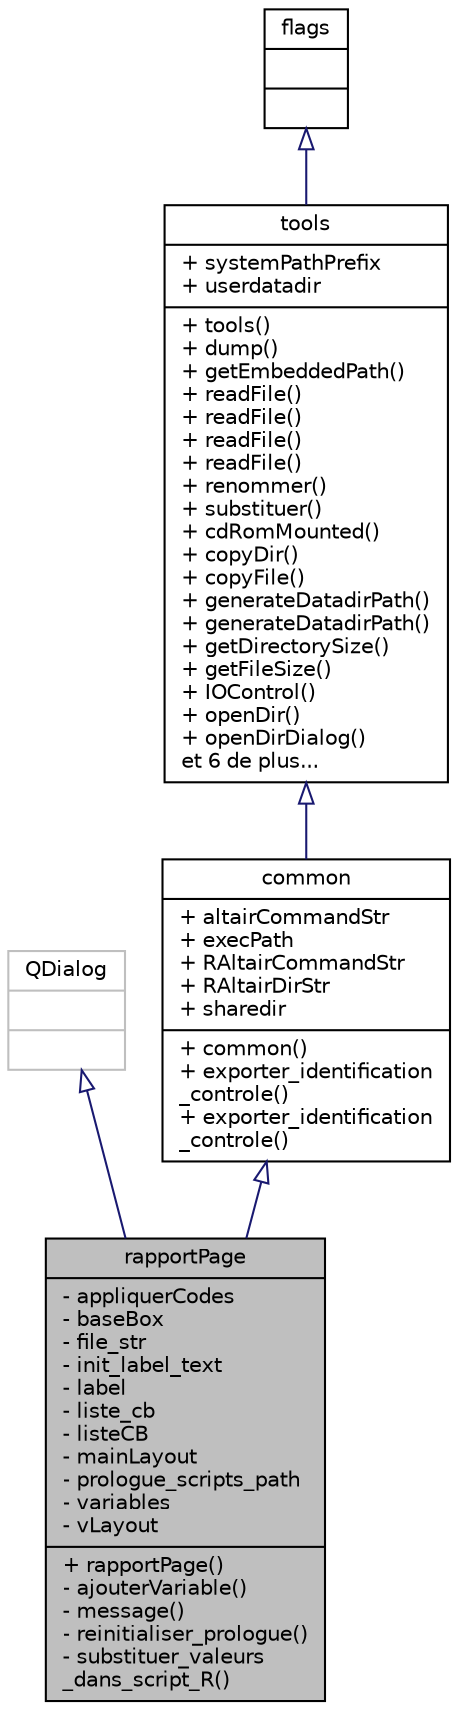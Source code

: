 digraph "rapportPage"
{
 // INTERACTIVE_SVG=YES
  edge [fontname="Helvetica",fontsize="10",labelfontname="Helvetica",labelfontsize="10"];
  node [fontname="Helvetica",fontsize="10",shape=record];
  Node0 [label="{rapportPage\n|- appliquerCodes\l- baseBox\l- file_str\l- init_label_text\l- label\l- liste_cb\l- listeCB\l- mainLayout\l- prologue_scripts_path\l- variables\l- vLayout\l|+ rapportPage()\l- ajouterVariable()\l- message()\l- reinitialiser_prologue()\l- substituer_valeurs\l_dans_script_R()\l}",height=0.2,width=0.4,color="black", fillcolor="grey75", style="filled", fontcolor="black"];
  Node1 -> Node0 [dir="back",color="midnightblue",fontsize="10",style="solid",arrowtail="onormal",fontname="Helvetica"];
  Node1 [label="{QDialog\n||}",height=0.2,width=0.4,color="grey75", fillcolor="white", style="filled"];
  Node2 -> Node0 [dir="back",color="midnightblue",fontsize="10",style="solid",arrowtail="onormal",fontname="Helvetica"];
  Node2 [label="{common\n|+ altairCommandStr\l+ execPath\l+ RAltairCommandStr\l+ RAltairDirStr\l+ sharedir\l|+ common()\l+ exporter_identification\l_controle()\l+ exporter_identification\l_controle()\l}",height=0.2,width=0.4,color="black", fillcolor="white", style="filled",URL="$classcommon.html",tooltip="Classe dérivée de la classe tools ajoutant des fonctionnalités de communication de l&#39;interface vers l..."];
  Node3 -> Node2 [dir="back",color="midnightblue",fontsize="10",style="solid",arrowtail="onormal",fontname="Helvetica"];
  Node3 [label="{tools\n|+ systemPathPrefix\l+ userdatadir\l|+ tools()\l+ dump()\l+ getEmbeddedPath()\l+ readFile()\l+ readFile()\l+ readFile()\l+ readFile()\l+ renommer()\l+ substituer()\l+ cdRomMounted()\l+ copyDir()\l+ copyFile()\l+ generateDatadirPath()\l+ generateDatadirPath()\l+ getDirectorySize()\l+ getFileSize()\l+ IOControl()\l+ openDir()\l+ openDirDialog()\let 6 de plus...\l}",height=0.2,width=0.4,color="black", fillcolor="white", style="filled",URL="$classtools.html"];
  Node4 -> Node3 [dir="back",color="midnightblue",fontsize="10",style="solid",arrowtail="onormal",fontname="Helvetica"];
  Node4 [label="{flags\n||}",height=0.2,width=0.4,color="black", fillcolor="white", style="filled",URL="$classflags.html"];
}
